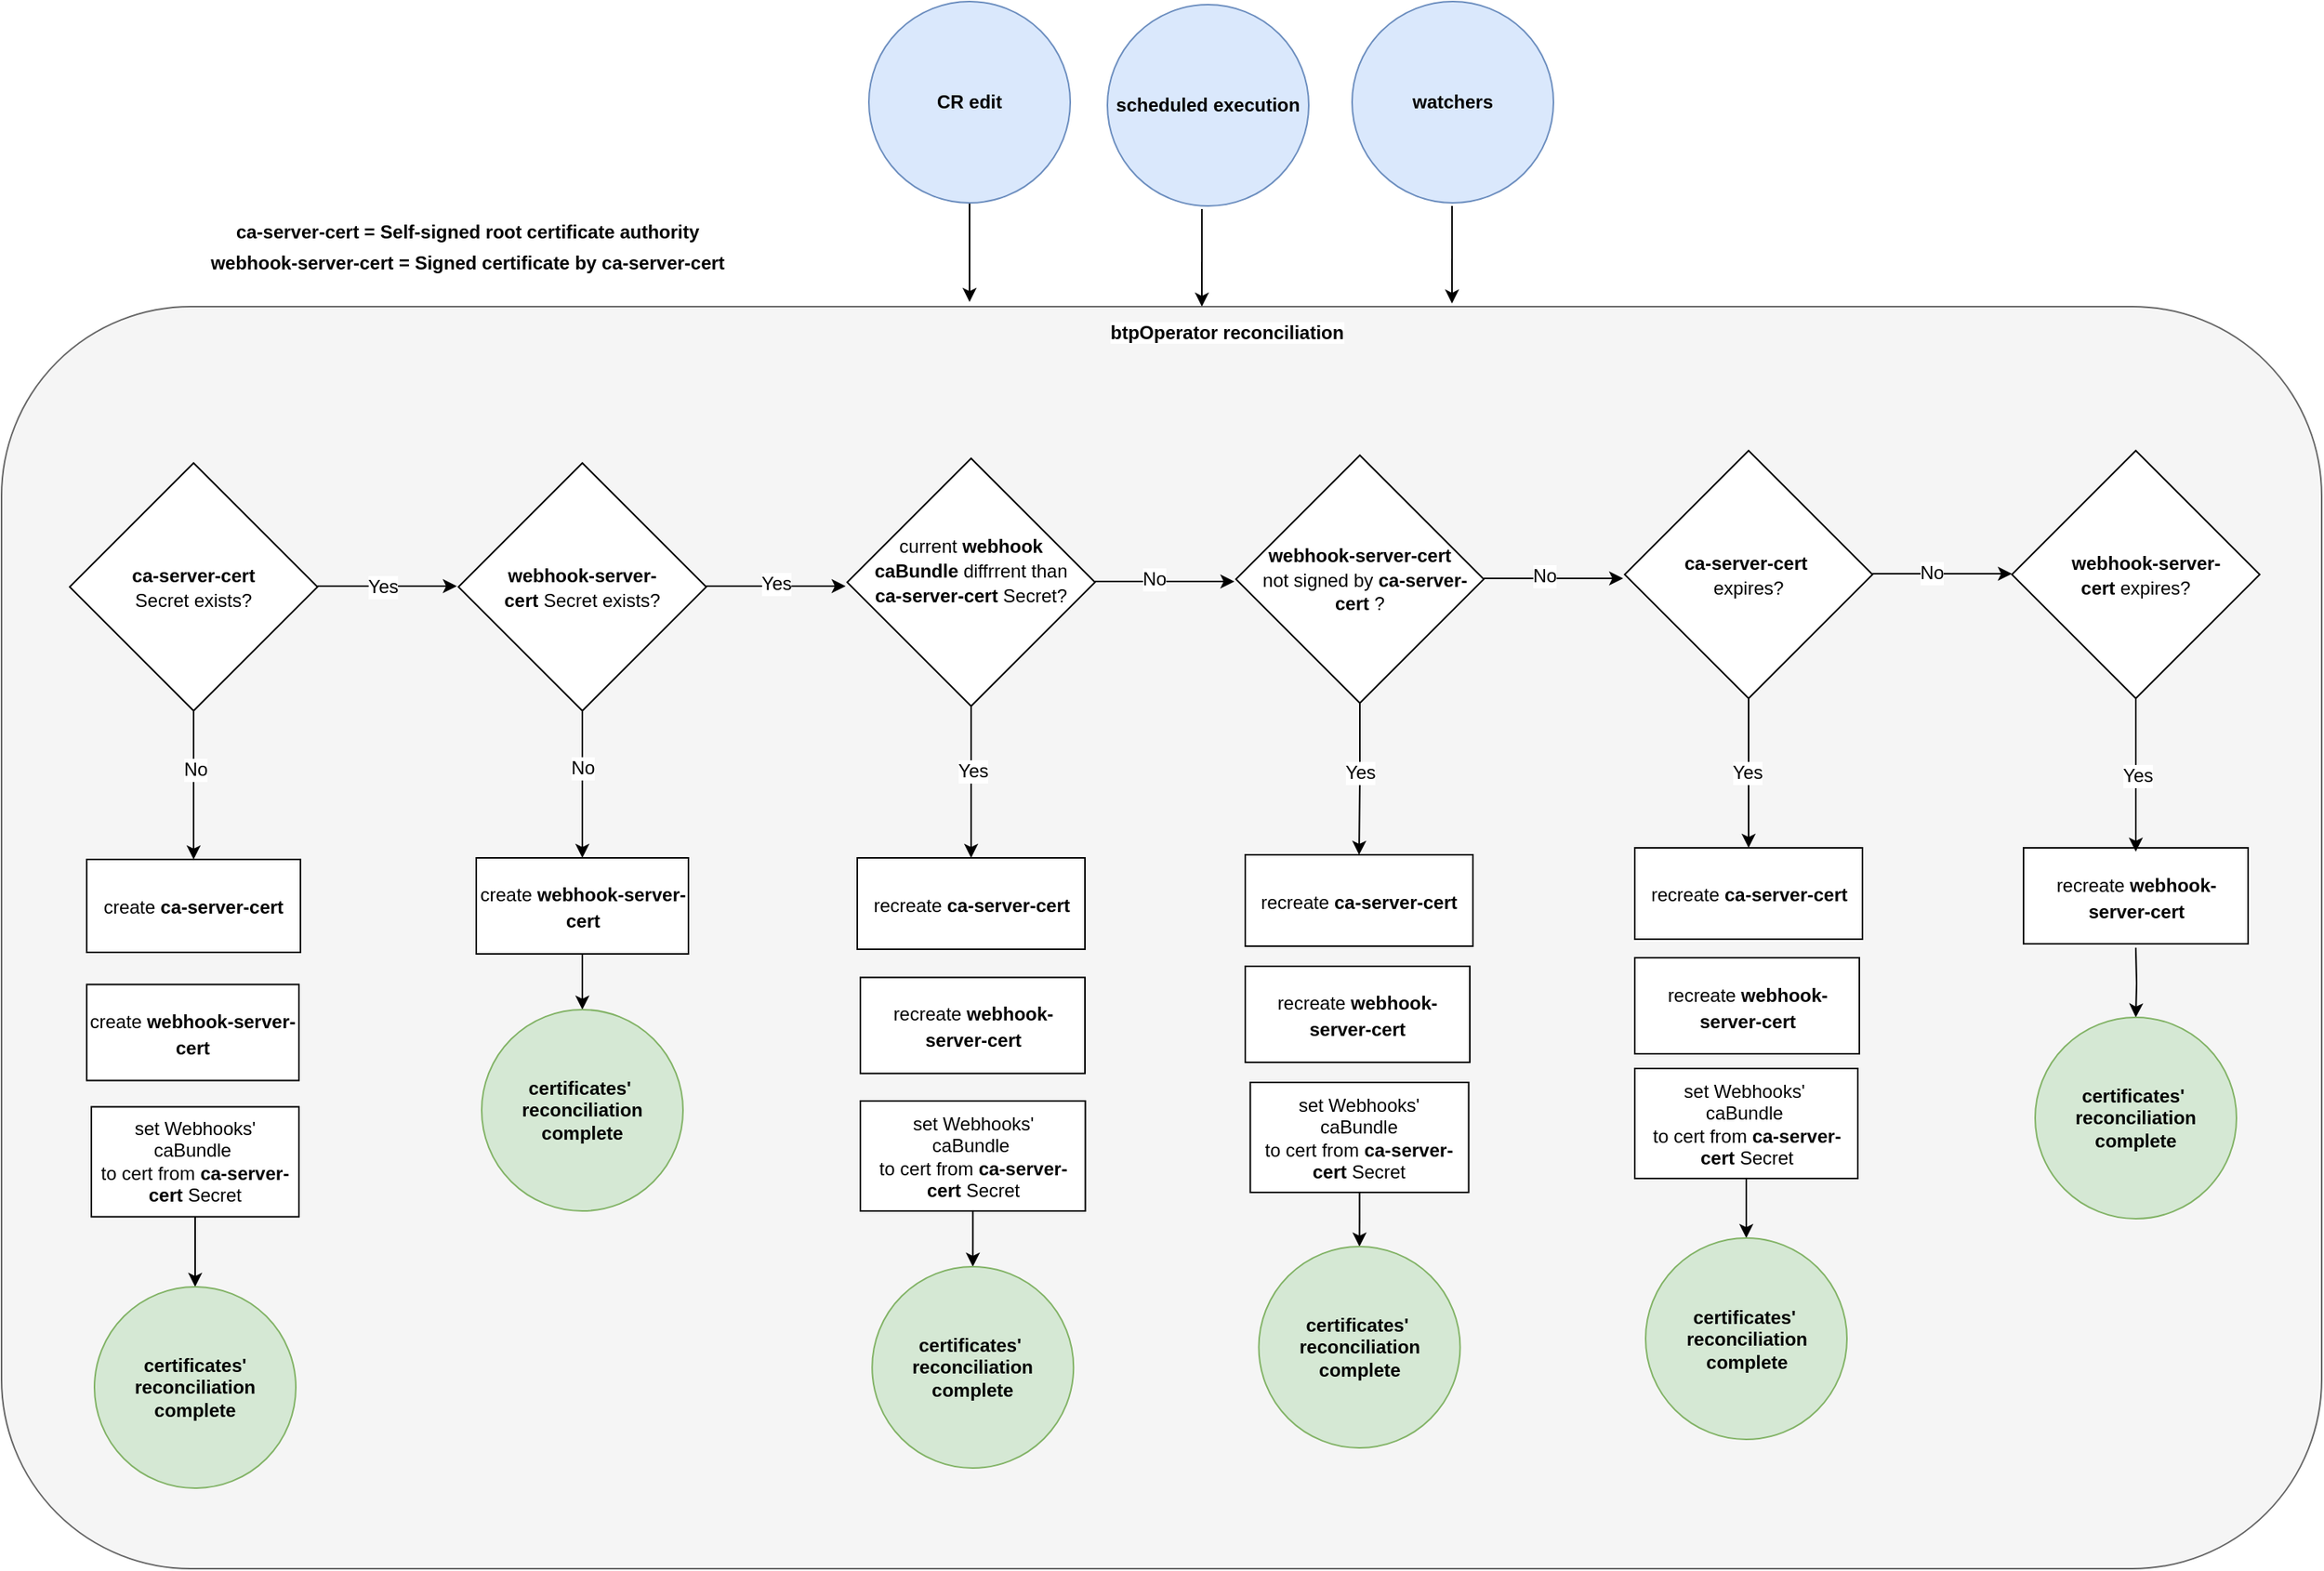 <mxfile version="20.8.16" type="device"><diagram name="Page-1" id="vyqxLwW7QJTfSOO5Ivzo"><mxGraphModel dx="1456" dy="676" grid="0" gridSize="10" guides="1" tooltips="1" connect="1" arrows="1" fold="1" page="0" pageScale="1" pageWidth="827" pageHeight="1169" math="0" shadow="0"><root><mxCell id="0"/><mxCell id="1" parent="0"/><mxCell id="-tr_Jl8yfyVWpY2dG3ru-108" value="&lt;font style=&quot;font-size: 12px;&quot;&gt;&lt;b&gt;&lt;span style=&quot;border-color: var(--border-color);&quot;&gt;&lt;font style=&quot;font-size: 12px;&quot;&gt;ca-server-cert&lt;/font&gt; =&amp;nbsp;&lt;/span&gt;Self-signed root certificate authority&lt;br&gt;&lt;span style=&quot;border-color: var(--border-color);&quot;&gt;&lt;font style=&quot;font-size: 12px;&quot;&gt;webhook-server-cert &lt;/font&gt;&lt;font style=&quot;font-size: 12px;&quot;&gt;=&lt;/font&gt;&lt;font style=&quot;font-size: 12px;&quot;&gt; &lt;/font&gt;&lt;font style=&quot;font-size: 12px;&quot;&gt;Signed certificate by &lt;/font&gt;&lt;font style=&quot;font-size: 12px;&quot;&gt;ca-server-cert&lt;/font&gt;&lt;/span&gt;&lt;/b&gt;&lt;br&gt;&lt;/font&gt;" style="text;html=1;strokeColor=none;fillColor=none;align=center;verticalAlign=middle;whiteSpace=wrap;rounded=0;fontSize=16;" parent="1" vertex="1"><mxGeometry x="551" y="1567" width="436" height="43" as="geometry"/></mxCell><mxCell id="-tr_Jl8yfyVWpY2dG3ru-127" value="" style="rounded=1;whiteSpace=wrap;html=1;fontSize=14;fillColor=#f5f5f5;fontColor=#333333;strokeColor=#666666;" parent="1" vertex="1"><mxGeometry x="468" y="1629" width="1498" height="815" as="geometry"/></mxCell><mxCell id="-tr_Jl8yfyVWpY2dG3ru-134" value="&lt;font style=&quot;font-size: 12px;&quot;&gt;recreate&amp;nbsp;&lt;b style=&quot;border-color: var(--border-color);&quot;&gt;ca-server-cert&lt;/b&gt;&lt;/font&gt;" style="rounded=0;whiteSpace=wrap;html=1;fontSize=14;" parent="1" vertex="1"><mxGeometry x="1522.5" y="1978.5" width="147" height="59" as="geometry"/></mxCell><mxCell id="-tr_Jl8yfyVWpY2dG3ru-135" value="&lt;font style=&quot;font-size: 12px;&quot;&gt;recreate&amp;nbsp;&lt;b style=&quot;border-color: var(--border-color);&quot;&gt;webhook-server-cert&lt;/b&gt;&lt;/font&gt;" style="rounded=0;whiteSpace=wrap;html=1;fontSize=14;" parent="1" vertex="1"><mxGeometry x="1522.5" y="2049.5" width="145" height="62" as="geometry"/></mxCell><mxCell id="xWwAX8yrmCoNilL9z8sZ-58" style="edgeStyle=orthogonalEdgeStyle;rounded=0;orthogonalLoop=1;jettySize=auto;html=1;entryX=0.5;entryY=0;entryDx=0;entryDy=0;" edge="1" parent="1" source="-tr_Jl8yfyVWpY2dG3ru-173" target="xWwAX8yrmCoNilL9z8sZ-50"><mxGeometry relative="1" as="geometry"/></mxCell><mxCell id="-tr_Jl8yfyVWpY2dG3ru-173" value="&lt;div style=&quot;font-size: 12px;&quot;&gt;&lt;font style=&quot;background-color: initial; font-size: 12px;&quot;&gt;set Webhooks' caBundle&amp;nbsp;&lt;/font&gt;&lt;/div&gt;&lt;div style=&quot;font-size: 12px;&quot;&gt;&lt;font style=&quot;background-color: initial; font-size: 12px;&quot;&gt;to cert from&amp;nbsp;&lt;/font&gt;&lt;b style=&quot;background-color: initial; border-color: var(--border-color);&quot;&gt;ca-server-cert&amp;nbsp;&lt;/b&gt;&lt;span style=&quot;background-color: initial; border-color: var(--border-color);&quot;&gt;Secret&lt;/span&gt;&lt;/div&gt;" style="rounded=0;whiteSpace=wrap;html=1;fontSize=14;align=center;" parent="1" vertex="1"><mxGeometry x="526" y="2145.75" width="134" height="71" as="geometry"/></mxCell><mxCell id="-tr_Jl8yfyVWpY2dG3ru-174" value="&lt;font style=&quot;font-size: 12px;&quot;&gt;create&amp;nbsp;&lt;b style=&quot;border-color: var(--border-color);&quot;&gt;webhook-server-cert&lt;/b&gt;&lt;/font&gt;" style="rounded=0;whiteSpace=wrap;html=1;fontSize=14;" parent="1" vertex="1"><mxGeometry x="523" y="2066.75" width="137" height="62" as="geometry"/></mxCell><mxCell id="-tr_Jl8yfyVWpY2dG3ru-175" value="&lt;font style=&quot;font-size: 12px;&quot;&gt;create&amp;nbsp;&lt;b style=&quot;border-color: var(--border-color);&quot;&gt;ca-server-cert&lt;/b&gt;&lt;/font&gt;" style="rounded=0;whiteSpace=wrap;html=1;fontSize=14;" parent="1" vertex="1"><mxGeometry x="523" y="1986" width="138" height="60" as="geometry"/></mxCell><mxCell id="D-mSAHQnKh3Qnr3-uecS-5" style="edgeStyle=orthogonalEdgeStyle;rounded=0;orthogonalLoop=1;jettySize=auto;html=1;" parent="1" source="-tr_Jl8yfyVWpY2dG3ru-207" edge="1"><mxGeometry relative="1" as="geometry"><mxPoint x="1093" y="1626" as="targetPoint"/></mxGeometry></mxCell><mxCell id="-tr_Jl8yfyVWpY2dG3ru-207" value="&lt;span style=&quot;font-size: 12px;&quot;&gt;&lt;b&gt;CR edit&lt;/b&gt;&lt;/span&gt;" style="ellipse;whiteSpace=wrap;html=1;aspect=fixed;labelBackgroundColor=none;fontSize=10;fillColor=#dae8fc;strokeColor=#6c8ebf;" parent="1" vertex="1"><mxGeometry x="1028" y="1432" width="130" height="130" as="geometry"/></mxCell><mxCell id="xWwAX8yrmCoNilL9z8sZ-59" style="edgeStyle=orthogonalEdgeStyle;rounded=0;orthogonalLoop=1;jettySize=auto;html=1;" edge="1" parent="1" source="-tr_Jl8yfyVWpY2dG3ru-217" target="xWwAX8yrmCoNilL9z8sZ-53"><mxGeometry relative="1" as="geometry"/></mxCell><mxCell id="-tr_Jl8yfyVWpY2dG3ru-217" value="&lt;font style=&quot;font-size: 12px;&quot;&gt;create&amp;nbsp;&lt;b style=&quot;border-color: var(--border-color);&quot;&gt;webhook-server-cert&lt;/b&gt;&lt;/font&gt;" style="rounded=0;whiteSpace=wrap;html=1;fontSize=14;" parent="1" vertex="1"><mxGeometry x="774.5" y="1985" width="137" height="62" as="geometry"/></mxCell><mxCell id="xWwAX8yrmCoNilL9z8sZ-62" style="edgeStyle=orthogonalEdgeStyle;rounded=0;orthogonalLoop=1;jettySize=auto;html=1;" edge="1" parent="1" source="-tr_Jl8yfyVWpY2dG3ru-218" target="xWwAX8yrmCoNilL9z8sZ-56"><mxGeometry relative="1" as="geometry"/></mxCell><mxCell id="-tr_Jl8yfyVWpY2dG3ru-218" value="&lt;div style=&quot;font-size: 12px;&quot;&gt;&lt;font style=&quot;background-color: initial; font-size: 12px;&quot;&gt;set Webhooks'&amp;nbsp;&lt;/font&gt;&lt;/div&gt;&lt;div style=&quot;font-size: 12px;&quot;&gt;&lt;font style=&quot;background-color: initial; font-size: 12px;&quot;&gt;caBundle&amp;nbsp;&lt;/font&gt;&lt;/div&gt;&lt;div style=&quot;font-size: 12px;&quot;&gt;&lt;font style=&quot;background-color: initial; font-size: 12px;&quot;&gt;to cert from&amp;nbsp;&lt;/font&gt;&lt;b style=&quot;background-color: initial; border-color: var(--border-color);&quot;&gt;ca-server-cert&amp;nbsp;&lt;/b&gt;&lt;span style=&quot;background-color: initial; border-color: var(--border-color);&quot;&gt;Secret&lt;/span&gt;&lt;/div&gt;" style="rounded=0;whiteSpace=wrap;html=1;fontSize=14;align=center;" parent="1" vertex="1"><mxGeometry x="1522.5" y="2121" width="144" height="71" as="geometry"/></mxCell><mxCell id="xWwAX8yrmCoNilL9z8sZ-61" style="edgeStyle=orthogonalEdgeStyle;rounded=0;orthogonalLoop=1;jettySize=auto;html=1;" edge="1" parent="1" source="-tr_Jl8yfyVWpY2dG3ru-219" target="xWwAX8yrmCoNilL9z8sZ-55"><mxGeometry relative="1" as="geometry"/></mxCell><mxCell id="-tr_Jl8yfyVWpY2dG3ru-219" value="&lt;div style=&quot;font-size: 12px;&quot;&gt;&lt;font style=&quot;background-color: initial; font-size: 12px;&quot;&gt;set Webhooks'&lt;/font&gt;&lt;/div&gt;&lt;div style=&quot;font-size: 12px;&quot;&gt;&lt;font style=&quot;background-color: initial; font-size: 12px;&quot;&gt;&amp;nbsp;caBundle&amp;nbsp;&lt;/font&gt;&lt;/div&gt;&lt;div style=&quot;font-size: 12px;&quot;&gt;&lt;font style=&quot;background-color: initial; font-size: 12px;&quot;&gt;to cert from&amp;nbsp;&lt;/font&gt;&lt;b style=&quot;background-color: initial; border-color: var(--border-color);&quot;&gt;ca-server-cert&amp;nbsp;&lt;/b&gt;&lt;span style=&quot;background-color: initial; border-color: var(--border-color);&quot;&gt;Secret&lt;/span&gt;&lt;/div&gt;" style="rounded=0;whiteSpace=wrap;html=1;fontSize=14;align=center;" parent="1" vertex="1"><mxGeometry x="1274.25" y="2130" width="141" height="71" as="geometry"/></mxCell><mxCell id="xWwAX8yrmCoNilL9z8sZ-63" style="edgeStyle=orthogonalEdgeStyle;rounded=0;orthogonalLoop=1;jettySize=auto;html=1;" edge="1" parent="1" target="xWwAX8yrmCoNilL9z8sZ-57"><mxGeometry relative="1" as="geometry"><mxPoint x="1846" y="2043" as="sourcePoint"/></mxGeometry></mxCell><mxCell id="-tr_Jl8yfyVWpY2dG3ru-220" value="&lt;font style=&quot;font-size: 12px;&quot;&gt;recreate&amp;nbsp;&lt;b style=&quot;border-color: var(--border-color);&quot;&gt;webhook-server-cert&lt;/b&gt;&lt;/font&gt;" style="rounded=0;whiteSpace=wrap;html=1;fontSize=14;" parent="1" vertex="1"><mxGeometry x="1773.5" y="1978.5" width="145" height="62" as="geometry"/></mxCell><mxCell id="-tr_Jl8yfyVWpY2dG3ru-221" value="&lt;font style=&quot;font-size: 12px;&quot;&gt;recreate&amp;nbsp;&lt;b style=&quot;border-color: var(--border-color);&quot;&gt;ca-server-cert&lt;/b&gt;&lt;/font&gt;" style="rounded=0;whiteSpace=wrap;html=1;fontSize=14;" parent="1" vertex="1"><mxGeometry x="1271" y="1983" width="147" height="59" as="geometry"/></mxCell><mxCell id="-tr_Jl8yfyVWpY2dG3ru-222" value="&lt;font style=&quot;font-size: 12px;&quot;&gt;recreate&amp;nbsp;&lt;b style=&quot;border-color: var(--border-color);&quot;&gt;webhook-server-cert&lt;/b&gt;&lt;/font&gt;" style="rounded=0;whiteSpace=wrap;html=1;fontSize=14;" parent="1" vertex="1"><mxGeometry x="1271" y="2055" width="145" height="62" as="geometry"/></mxCell><mxCell id="D-mSAHQnKh3Qnr3-uecS-1" value="&lt;b style=&quot;border-color: var(--border-color); font-size: 12px;&quot;&gt;&lt;font style=&quot;border-color: var(--border-color); font-size: 12px;&quot;&gt;watchers&lt;/font&gt;&lt;/b&gt;" style="ellipse;whiteSpace=wrap;html=1;aspect=fixed;labelBackgroundColor=none;fontSize=10;fillColor=#dae8fc;strokeColor=#6c8ebf;" parent="1" vertex="1"><mxGeometry x="1340" y="1432" width="130" height="130" as="geometry"/></mxCell><mxCell id="D-mSAHQnKh3Qnr3-uecS-2" value="&lt;b style=&quot;border-color: var(--border-color); font-size: 12px;&quot;&gt;scheduled execution&lt;br&gt;&lt;/b&gt;" style="ellipse;whiteSpace=wrap;html=1;aspect=fixed;labelBackgroundColor=none;fontSize=10;fillColor=#dae8fc;strokeColor=#6c8ebf;" parent="1" vertex="1"><mxGeometry x="1182" y="1434" width="130" height="130" as="geometry"/></mxCell><mxCell id="xWwAX8yrmCoNilL9z8sZ-66" style="edgeStyle=orthogonalEdgeStyle;rounded=0;orthogonalLoop=1;jettySize=auto;html=1;entryX=0.5;entryY=0;entryDx=0;entryDy=0;" edge="1" parent="1" source="D-mSAHQnKh3Qnr3-uecS-10" target="xWwAX8yrmCoNilL9z8sZ-36"><mxGeometry relative="1" as="geometry"/></mxCell><mxCell id="xWwAX8yrmCoNilL9z8sZ-113" value="&lt;font style=&quot;font-size: 12px;&quot;&gt;Yes&lt;/font&gt;" style="edgeLabel;html=1;align=center;verticalAlign=middle;resizable=0;points=[];fontSize=10;fontColor=#000000;" vertex="1" connectable="0" parent="xWwAX8yrmCoNilL9z8sZ-66"><mxGeometry x="-0.143" y="1" relative="1" as="geometry"><mxPoint as="offset"/></mxGeometry></mxCell><mxCell id="D-mSAHQnKh3Qnr3-uecS-10" value="&lt;font style=&quot;font-size: 12px;&quot;&gt;&lt;span style=&quot;&quot;&gt;current &lt;/span&gt;&lt;font style=&quot;font-size: 12px;&quot;&gt;&lt;b&gt;webhook caBundle&lt;/b&gt;&lt;/font&gt;&lt;span style=&quot;&quot;&gt;&amp;nbsp;diffrrent than&lt;b&gt; &lt;br&gt;ca-&lt;/b&gt;&lt;/span&gt;&lt;font style=&quot;font-size: 12px;&quot;&gt;&lt;b&gt;server-cert &lt;/b&gt;Secret&lt;/font&gt;&lt;span style=&quot;&quot;&gt;?&lt;/span&gt;&lt;br&gt;&lt;br&gt;&lt;/font&gt;" style="rhombus;whiteSpace=wrap;html=1;labelBackgroundColor=none;fontSize=13;" parent="1" vertex="1"><mxGeometry x="1014" y="1727" width="160" height="160" as="geometry"/></mxCell><mxCell id="xWwAX8yrmCoNilL9z8sZ-68" style="edgeStyle=orthogonalEdgeStyle;rounded=0;orthogonalLoop=1;jettySize=auto;html=1;entryX=0.5;entryY=0;entryDx=0;entryDy=0;" edge="1" parent="1" source="D-mSAHQnKh3Qnr3-uecS-11" target="-tr_Jl8yfyVWpY2dG3ru-221"><mxGeometry relative="1" as="geometry"/></mxCell><mxCell id="xWwAX8yrmCoNilL9z8sZ-116" value="&lt;font style=&quot;font-size: 12px;&quot;&gt;Yes&lt;/font&gt;" style="edgeLabel;html=1;align=center;verticalAlign=middle;resizable=0;points=[];fontSize=10;fontColor=#000000;" vertex="1" connectable="0" parent="xWwAX8yrmCoNilL9z8sZ-68"><mxGeometry x="-0.086" relative="1" as="geometry"><mxPoint as="offset"/></mxGeometry></mxCell><mxCell id="D-mSAHQnKh3Qnr3-uecS-11" value="&lt;font style=&quot;font-size: 12px;&quot;&gt;&lt;span style=&quot;border-color: var(--border-color);&quot;&gt;&amp;nbsp;&lt;font style=&quot;border-color: var(--border-color); font-size: 12px;&quot;&gt;&lt;b&gt;webhook-server-cert&lt;/b&gt;&lt;/font&gt;&amp;nbsp;&lt;br&gt;&amp;nbsp; not signed by &lt;b&gt;ca-server-cert&lt;/b&gt; ?&lt;/span&gt;&lt;br&gt;&lt;/font&gt;" style="rhombus;whiteSpace=wrap;html=1;labelBackgroundColor=none;fontSize=13;" parent="1" vertex="1"><mxGeometry x="1265" y="1725" width="160" height="160" as="geometry"/></mxCell><mxCell id="xWwAX8yrmCoNilL9z8sZ-64" style="edgeStyle=orthogonalEdgeStyle;rounded=0;orthogonalLoop=1;jettySize=auto;html=1;entryX=0.5;entryY=0;entryDx=0;entryDy=0;" edge="1" parent="1" source="D-mSAHQnKh3Qnr3-uecS-12" target="-tr_Jl8yfyVWpY2dG3ru-175"><mxGeometry relative="1" as="geometry"/></mxCell><mxCell id="xWwAX8yrmCoNilL9z8sZ-111" value="&lt;font style=&quot;font-size: 12px;&quot;&gt;No&lt;/font&gt;" style="edgeLabel;html=1;align=center;verticalAlign=middle;resizable=0;points=[];fontSize=10;fontColor=#000000;" vertex="1" connectable="0" parent="xWwAX8yrmCoNilL9z8sZ-64"><mxGeometry x="-0.208" y="1" relative="1" as="geometry"><mxPoint as="offset"/></mxGeometry></mxCell><mxCell id="D-mSAHQnKh3Qnr3-uecS-12" value="&lt;font style=&quot;font-size: 12px;&quot;&gt;&lt;span style=&quot;border-color: var(--border-color);&quot;&gt;&lt;font style=&quot;border-color: var(--border-color); font-size: 12px;&quot;&gt;&lt;b&gt;ca-server-cert&lt;/b&gt;&lt;/font&gt;&lt;/span&gt;&lt;span style=&quot;border-color: var(--border-color);&quot;&gt;&lt;font style=&quot;font-weight: bold; border-color: var(--border-color); font-size: 12px;&quot;&gt;&lt;br style=&quot;border-color: var(--border-color);&quot;&gt;&lt;/font&gt;Secret&amp;nbsp;exists?&lt;/span&gt;&lt;br&gt;&lt;/font&gt;" style="rhombus;whiteSpace=wrap;html=1;labelBackgroundColor=none;fontSize=13;" parent="1" vertex="1"><mxGeometry x="512" y="1730" width="160" height="160" as="geometry"/></mxCell><mxCell id="xWwAX8yrmCoNilL9z8sZ-65" style="edgeStyle=orthogonalEdgeStyle;rounded=0;orthogonalLoop=1;jettySize=auto;html=1;" edge="1" parent="1" source="D-mSAHQnKh3Qnr3-uecS-13" target="-tr_Jl8yfyVWpY2dG3ru-217"><mxGeometry relative="1" as="geometry"/></mxCell><mxCell id="xWwAX8yrmCoNilL9z8sZ-112" value="&lt;font style=&quot;font-size: 12px;&quot;&gt;No&lt;/font&gt;" style="edgeLabel;html=1;align=center;verticalAlign=middle;resizable=0;points=[];fontSize=10;fontColor=#000000;" vertex="1" connectable="0" parent="xWwAX8yrmCoNilL9z8sZ-65"><mxGeometry x="-0.221" relative="1" as="geometry"><mxPoint as="offset"/></mxGeometry></mxCell><mxCell id="D-mSAHQnKh3Qnr3-uecS-13" value="&lt;font style=&quot;font-size: 12px;&quot;&gt;&lt;span style=&quot;border-color: var(--border-color);&quot;&gt;&lt;b style=&quot;font-weight: bold; border-color: var(--border-color);&quot;&gt;&lt;font style=&quot;border-color: var(--border-color); font-size: 12px;&quot;&gt;&lt;font style=&quot;border-color: var(--border-color); font-size: 12px;&quot;&gt;webhook-server-cert&lt;/font&gt;&amp;nbsp;&lt;/font&gt;&lt;/b&gt;&lt;span style=&quot;border-color: var(--border-color);&quot;&gt;Secret&amp;nbsp;exists?&lt;/span&gt;&lt;/span&gt;&lt;br&gt;&lt;/font&gt;" style="rhombus;whiteSpace=wrap;html=1;labelBackgroundColor=none;fontSize=13;" parent="1" vertex="1"><mxGeometry x="763" y="1730" width="160" height="160" as="geometry"/></mxCell><mxCell id="xWwAX8yrmCoNilL9z8sZ-69" style="edgeStyle=orthogonalEdgeStyle;rounded=0;orthogonalLoop=1;jettySize=auto;html=1;exitX=0.5;exitY=1;exitDx=0;exitDy=0;entryX=0.5;entryY=0;entryDx=0;entryDy=0;" edge="1" parent="1" source="D-mSAHQnKh3Qnr3-uecS-14" target="-tr_Jl8yfyVWpY2dG3ru-134"><mxGeometry relative="1" as="geometry"/></mxCell><mxCell id="xWwAX8yrmCoNilL9z8sZ-115" value="&lt;font style=&quot;font-size: 12px;&quot;&gt;Yes&lt;/font&gt;" style="edgeLabel;html=1;align=center;verticalAlign=middle;resizable=0;points=[];fontSize=10;fontColor=#000000;" vertex="1" connectable="0" parent="xWwAX8yrmCoNilL9z8sZ-69"><mxGeometry x="-0.254" y="-1" relative="1" as="geometry"><mxPoint y="12" as="offset"/></mxGeometry></mxCell><mxCell id="D-mSAHQnKh3Qnr3-uecS-14" value="&lt;font style=&quot;font-size: 12px;&quot;&gt;&lt;span style=&quot;border-color: var(--border-color);&quot;&gt;&lt;font style=&quot;border-color: var(--border-color); font-size: 12px;&quot;&gt;&lt;b&gt;ca-server-cert&lt;/b&gt;&lt;/font&gt;&lt;span style=&quot;border-color: var(--border-color); background-color: initial;&quot;&gt;&lt;font style=&quot;border-color: var(--border-color); font-size: 12px;&quot;&gt;&amp;nbsp;&lt;br&gt;&lt;/font&gt;expires?&lt;/span&gt;&lt;/span&gt;&lt;br&gt;&lt;/font&gt;" style="rhombus;whiteSpace=wrap;html=1;labelBackgroundColor=none;fontSize=13;" parent="1" vertex="1"><mxGeometry x="1516" y="1722" width="160" height="160" as="geometry"/></mxCell><mxCell id="xWwAX8yrmCoNilL9z8sZ-70" value="&lt;font style=&quot;font-size: 12px;&quot;&gt;Yes&lt;/font&gt;" style="edgeStyle=orthogonalEdgeStyle;rounded=0;orthogonalLoop=1;jettySize=auto;html=1;" edge="1" parent="1" source="D-mSAHQnKh3Qnr3-uecS-16"><mxGeometry relative="1" as="geometry"><mxPoint x="1846" y="1981" as="targetPoint"/></mxGeometry></mxCell><mxCell id="D-mSAHQnKh3Qnr3-uecS-16" value="&lt;font style=&quot;font-size: 12px;&quot;&gt;&lt;span style=&quot;border-color: var(--border-color);&quot;&gt;&amp;nbsp; &amp;nbsp; &lt;span style=&quot;border-color: var(--border-color);&quot;&gt;&lt;font style=&quot;border-color: var(--border-color); font-size: 12px;&quot;&gt;&lt;b&gt;webhook-server-cert&lt;/b&gt;&lt;/font&gt;&amp;nbsp;&lt;/span&gt;&lt;span style=&quot;border-color: var(--border-color); background-color: initial;&quot;&gt;expires?&lt;/span&gt;&lt;/span&gt;&lt;br&gt;&lt;/font&gt;" style="rhombus;whiteSpace=wrap;html=1;labelBackgroundColor=none;fontSize=13;" parent="1" vertex="1"><mxGeometry x="1766" y="1722" width="160" height="160" as="geometry"/></mxCell><mxCell id="xWwAX8yrmCoNilL9z8sZ-60" style="edgeStyle=orthogonalEdgeStyle;rounded=0;orthogonalLoop=1;jettySize=auto;html=1;entryX=0.5;entryY=0;entryDx=0;entryDy=0;" edge="1" parent="1" source="xWwAX8yrmCoNilL9z8sZ-35" target="xWwAX8yrmCoNilL9z8sZ-54"><mxGeometry relative="1" as="geometry"/></mxCell><mxCell id="xWwAX8yrmCoNilL9z8sZ-35" value="&lt;div style=&quot;font-size: 12px;&quot;&gt;&lt;font style=&quot;background-color: initial; font-size: 12px;&quot;&gt;set Webhooks'&lt;/font&gt;&lt;/div&gt;&lt;div style=&quot;font-size: 12px;&quot;&gt;&lt;font style=&quot;background-color: initial; font-size: 12px;&quot;&gt;caBundle&amp;nbsp;&lt;/font&gt;&lt;/div&gt;&lt;div style=&quot;font-size: 12px;&quot;&gt;&lt;font style=&quot;background-color: initial; font-size: 12px;&quot;&gt;to cert from&amp;nbsp;&lt;/font&gt;&lt;b style=&quot;background-color: initial; border-color: var(--border-color);&quot;&gt;ca-server-cert&amp;nbsp;&lt;/b&gt;&lt;span style=&quot;background-color: initial; border-color: var(--border-color);&quot;&gt;Secret&lt;/span&gt;&lt;/div&gt;" style="rounded=0;whiteSpace=wrap;html=1;fontSize=14;align=center;" vertex="1" parent="1"><mxGeometry x="1022.5" y="2142" width="145.25" height="71" as="geometry"/></mxCell><mxCell id="xWwAX8yrmCoNilL9z8sZ-36" value="&lt;font style=&quot;font-size: 12px;&quot;&gt;recreate&amp;nbsp;&lt;b style=&quot;border-color: var(--border-color);&quot;&gt;ca-server-cert&lt;/b&gt;&lt;/font&gt;" style="rounded=0;whiteSpace=wrap;html=1;fontSize=14;" vertex="1" parent="1"><mxGeometry x="1020.5" y="1985" width="147" height="59" as="geometry"/></mxCell><mxCell id="xWwAX8yrmCoNilL9z8sZ-37" value="&lt;font style=&quot;font-size: 12px;&quot;&gt;recreate&amp;nbsp;&lt;b style=&quot;border-color: var(--border-color);&quot;&gt;webhook-server-cert&lt;/b&gt;&lt;/font&gt;" style="rounded=0;whiteSpace=wrap;html=1;fontSize=14;" vertex="1" parent="1"><mxGeometry x="1022.5" y="2062.2" width="145" height="62" as="geometry"/></mxCell><mxCell id="xWwAX8yrmCoNilL9z8sZ-50" value="&lt;font style=&quot;font-size: 12px;&quot;&gt;&lt;b style=&quot;&quot;&gt;certificates' reconciliation&lt;br&gt;complete&lt;br&gt;&lt;/b&gt;&lt;/font&gt;" style="ellipse;whiteSpace=wrap;html=1;aspect=fixed;labelBackgroundColor=none;fontSize=10;fillColor=#d5e8d4;strokeColor=#82b366;" vertex="1" parent="1"><mxGeometry x="528" y="2262" width="130" height="130" as="geometry"/></mxCell><mxCell id="xWwAX8yrmCoNilL9z8sZ-53" value="&lt;b style=&quot;border-color: var(--border-color); font-size: 12px;&quot;&gt;&lt;font style=&quot;font-size: 12px;&quot;&gt;certificates'&amp;nbsp;&lt;br&gt;&lt;/font&gt;&lt;/b&gt;&lt;font style=&quot;font-size: 12px;&quot;&gt;&lt;b style=&quot;&quot;&gt;&lt;font style=&quot;font-size: 12px;&quot;&gt;reconciliation&lt;br&gt;complete&lt;/font&gt;&lt;br&gt;&lt;/b&gt;&lt;/font&gt;" style="ellipse;whiteSpace=wrap;html=1;aspect=fixed;labelBackgroundColor=none;fontSize=10;fillColor=#d5e8d4;strokeColor=#82b366;" vertex="1" parent="1"><mxGeometry x="778" y="2083" width="130" height="130" as="geometry"/></mxCell><mxCell id="xWwAX8yrmCoNilL9z8sZ-54" value="&lt;b style=&quot;border-color: var(--border-color); font-size: 12px;&quot;&gt;&lt;font style=&quot;font-size: 12px;&quot;&gt;certificates'&amp;nbsp;&lt;br&gt;&lt;/font&gt;&lt;/b&gt;&lt;font style=&quot;font-size: 12px;&quot;&gt;&lt;b style=&quot;&quot;&gt;&lt;font style=&quot;font-size: 12px;&quot;&gt;reconciliation&lt;br&gt;complete&lt;/font&gt;&lt;br&gt;&lt;/b&gt;&lt;/font&gt;" style="ellipse;whiteSpace=wrap;html=1;aspect=fixed;labelBackgroundColor=none;fontSize=10;fillColor=#d5e8d4;strokeColor=#82b366;" vertex="1" parent="1"><mxGeometry x="1030.12" y="2249" width="130" height="130" as="geometry"/></mxCell><mxCell id="xWwAX8yrmCoNilL9z8sZ-55" value="&lt;font style=&quot;font-size: 12px;&quot;&gt;&lt;b style=&quot;border-color: var(--border-color);&quot;&gt;certificates'&amp;nbsp;&lt;br&gt;&lt;/b&gt;&lt;b&gt;reconciliation&lt;br&gt;&lt;/b&gt;&lt;b style=&quot;border-color: var(--border-color);&quot;&gt;complete&lt;/b&gt;&lt;/font&gt;&lt;font size=&quot;1&quot; color=&quot;#330000&quot;&gt;&lt;b&gt;&lt;br&gt;&lt;/b&gt;&lt;/font&gt;" style="ellipse;whiteSpace=wrap;html=1;aspect=fixed;labelBackgroundColor=none;fontSize=10;fillColor=#d5e8d4;strokeColor=#82b366;" vertex="1" parent="1"><mxGeometry x="1279.75" y="2236" width="130" height="130" as="geometry"/></mxCell><mxCell id="xWwAX8yrmCoNilL9z8sZ-56" value="&lt;font style=&quot;font-size: 12px;&quot;&gt;&lt;b style=&quot;border-color: var(--border-color);&quot;&gt;certificates'&amp;nbsp;&lt;br&gt;&lt;/b&gt;&lt;b&gt;reconciliation&lt;br&gt;&lt;/b&gt;&lt;b style=&quot;border-color: var(--border-color);&quot;&gt;complete&lt;/b&gt;&lt;/font&gt;&lt;font size=&quot;1&quot; color=&quot;#330000&quot;&gt;&lt;b&gt;&lt;br&gt;&lt;/b&gt;&lt;/font&gt;" style="ellipse;whiteSpace=wrap;html=1;aspect=fixed;labelBackgroundColor=none;fontSize=10;fillColor=#d5e8d4;strokeColor=#82b366;" vertex="1" parent="1"><mxGeometry x="1529.5" y="2230.5" width="130" height="130" as="geometry"/></mxCell><mxCell id="xWwAX8yrmCoNilL9z8sZ-57" value="&lt;b style=&quot;border-color: var(--border-color); font-size: 12px;&quot;&gt;&lt;font style=&quot;font-size: 12px;&quot;&gt;certificates'&lt;/font&gt;&lt;/b&gt;&lt;font style=&quot;font-size: 12px;&quot;&gt;&lt;b style=&quot;&quot;&gt;&lt;font style=&quot;font-size: 12px;&quot;&gt;&amp;nbsp;&lt;br&gt;reconciliation&lt;br&gt;complete&lt;/font&gt;&lt;br&gt;&lt;/b&gt;&lt;/font&gt;" style="ellipse;whiteSpace=wrap;html=1;aspect=fixed;labelBackgroundColor=none;fontSize=10;fillColor=#d5e8d4;strokeColor=#82b366;" vertex="1" parent="1"><mxGeometry x="1781" y="2088" width="130" height="130" as="geometry"/></mxCell><mxCell id="xWwAX8yrmCoNilL9z8sZ-72" value="" style="endArrow=classic;html=1;rounded=0;" edge="1" parent="1"><mxGeometry width="50" height="50" relative="1" as="geometry"><mxPoint x="672" y="1809.5" as="sourcePoint"/><mxPoint x="762" y="1809.5" as="targetPoint"/></mxGeometry></mxCell><mxCell id="xWwAX8yrmCoNilL9z8sZ-106" value="&lt;font style=&quot;font-size: 12px;&quot;&gt;Yes&lt;/font&gt;" style="edgeLabel;html=1;align=center;verticalAlign=middle;resizable=0;points=[];fontSize=10;fontColor=#000000;" vertex="1" connectable="0" parent="xWwAX8yrmCoNilL9z8sZ-72"><mxGeometry x="-0.067" y="1" relative="1" as="geometry"><mxPoint y="1" as="offset"/></mxGeometry></mxCell><mxCell id="xWwAX8yrmCoNilL9z8sZ-73" value="" style="endArrow=classic;html=1;rounded=0;" edge="1" parent="1"><mxGeometry width="50" height="50" relative="1" as="geometry"><mxPoint x="923" y="1809.5" as="sourcePoint"/><mxPoint x="1013" y="1809.5" as="targetPoint"/></mxGeometry></mxCell><mxCell id="xWwAX8yrmCoNilL9z8sZ-117" value="&lt;font style=&quot;font-size: 12px;&quot;&gt;Yes&lt;/font&gt;" style="edgeLabel;html=1;align=center;verticalAlign=middle;resizable=0;points=[];fontSize=10;fontColor=#000000;" vertex="1" connectable="0" parent="xWwAX8yrmCoNilL9z8sZ-73"><mxGeometry y="3" relative="1" as="geometry"><mxPoint y="1" as="offset"/></mxGeometry></mxCell><mxCell id="xWwAX8yrmCoNilL9z8sZ-74" value="" style="endArrow=classic;html=1;rounded=0;" edge="1" parent="1"><mxGeometry width="50" height="50" relative="1" as="geometry"><mxPoint x="1174" y="1806.5" as="sourcePoint"/><mxPoint x="1264" y="1806.5" as="targetPoint"/></mxGeometry></mxCell><mxCell id="xWwAX8yrmCoNilL9z8sZ-108" value="&lt;font style=&quot;font-size: 12px;&quot;&gt;No&lt;/font&gt;" style="edgeLabel;html=1;align=center;verticalAlign=middle;resizable=0;points=[];fontSize=10;fontColor=#000000;" vertex="1" connectable="0" parent="xWwAX8yrmCoNilL9z8sZ-74"><mxGeometry x="-0.156" y="3" relative="1" as="geometry"><mxPoint y="1" as="offset"/></mxGeometry></mxCell><mxCell id="xWwAX8yrmCoNilL9z8sZ-75" value="" style="endArrow=classic;html=1;rounded=0;" edge="1" parent="1"><mxGeometry width="50" height="50" relative="1" as="geometry"><mxPoint x="1425" y="1804.5" as="sourcePoint"/><mxPoint x="1515" y="1804.5" as="targetPoint"/></mxGeometry></mxCell><mxCell id="xWwAX8yrmCoNilL9z8sZ-109" value="&lt;font style=&quot;font-size: 12px;&quot;&gt;No&lt;/font&gt;" style="edgeLabel;html=1;align=center;verticalAlign=middle;resizable=0;points=[];fontSize=10;fontColor=#000000;" vertex="1" connectable="0" parent="xWwAX8yrmCoNilL9z8sZ-75"><mxGeometry x="-0.133" y="3" relative="1" as="geometry"><mxPoint y="1" as="offset"/></mxGeometry></mxCell><mxCell id="xWwAX8yrmCoNilL9z8sZ-76" value="" style="endArrow=classic;html=1;rounded=0;" edge="1" parent="1"><mxGeometry width="50" height="50" relative="1" as="geometry"><mxPoint x="1676" y="1801.5" as="sourcePoint"/><mxPoint x="1766" y="1801.5" as="targetPoint"/></mxGeometry></mxCell><mxCell id="xWwAX8yrmCoNilL9z8sZ-110" value="&lt;font style=&quot;font-size: 12px;&quot;&gt;No&lt;/font&gt;" style="edgeLabel;html=1;align=center;verticalAlign=middle;resizable=0;points=[];fontSize=10;fontColor=#000000;" vertex="1" connectable="0" parent="xWwAX8yrmCoNilL9z8sZ-76"><mxGeometry x="-0.156" y="2" relative="1" as="geometry"><mxPoint y="1" as="offset"/></mxGeometry></mxCell><mxCell id="xWwAX8yrmCoNilL9z8sZ-84" style="edgeStyle=orthogonalEdgeStyle;rounded=0;orthogonalLoop=1;jettySize=auto;html=1;entryX=0.52;entryY=-0.026;entryDx=0;entryDy=0;entryPerimeter=0;" edge="1" parent="1"><mxGeometry relative="1" as="geometry"><mxPoint x="1404.54" y="1564" as="sourcePoint"/><mxPoint x="1404.5" y="1627.024" as="targetPoint"/></mxGeometry></mxCell><mxCell id="xWwAX8yrmCoNilL9z8sZ-99" value="&lt;b style=&quot;border-color: var(--border-color); font-family: Helvetica; font-style: normal; font-variant-ligatures: normal; font-variant-caps: normal; letter-spacing: normal; orphans: 2; text-align: center; text-indent: 0px; text-transform: none; widows: 2; word-spacing: 0px; -webkit-text-stroke-width: 0px; background-color: rgb(255, 255, 255); text-decoration-thickness: initial; text-decoration-style: initial; text-decoration-color: initial;&quot;&gt;&lt;font style=&quot;font-size: 12px;&quot; color=&quot;#000000&quot;&gt;btpOperator reconciliation&lt;/font&gt;&lt;/b&gt;" style="text;whiteSpace=wrap;html=1;fontColor=#EA6B66;" vertex="1" parent="1"><mxGeometry x="1182" y="1632" width="158" height="25" as="geometry"/></mxCell><mxCell id="xWwAX8yrmCoNilL9z8sZ-104" style="edgeStyle=orthogonalEdgeStyle;rounded=0;orthogonalLoop=1;jettySize=auto;html=1;entryX=0.52;entryY=-0.026;entryDx=0;entryDy=0;entryPerimeter=0;" edge="1" parent="1"><mxGeometry relative="1" as="geometry"><mxPoint x="1243.04" y="1565.98" as="sourcePoint"/><mxPoint x="1243" y="1629.004" as="targetPoint"/></mxGeometry></mxCell></root></mxGraphModel></diagram></mxfile>